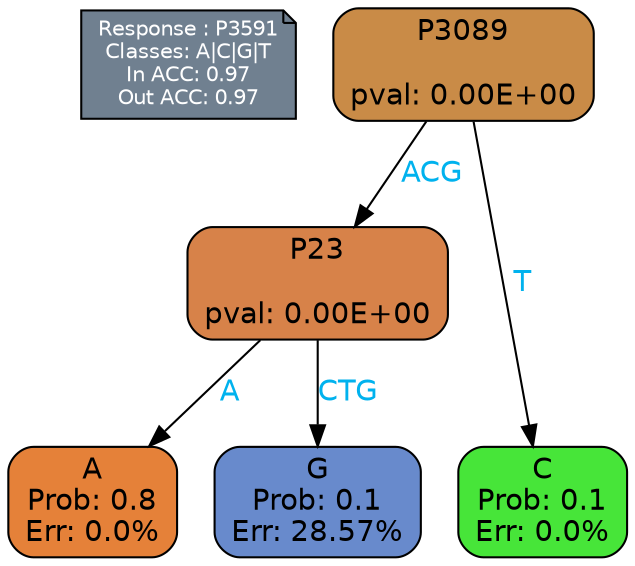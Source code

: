 digraph Tree {
node [shape=box, style="filled, rounded", color="black", fontname=helvetica] ;
graph [ranksep=equally, splines=polylines, bgcolor=transparent, dpi=600] ;
edge [fontname=helvetica] ;
LEGEND [label="Response : P3591
Classes: A|C|G|T
In ACC: 0.97
Out ACC: 0.97
",shape=note,align=left,style=filled,fillcolor="slategray",fontcolor="white",fontsize=10];1 [label="P3089

pval: 0.00E+00", fillcolor="#c98b47"] ;
2 [label="P23

pval: 0.00E+00", fillcolor="#d78249"] ;
3 [label="A
Prob: 0.8
Err: 0.0%", fillcolor="#e58139"] ;
4 [label="G
Prob: 0.1
Err: 28.57%", fillcolor="#688acc"] ;
5 [label="C
Prob: 0.1
Err: 0.0%", fillcolor="#47e539"] ;
1 -> 2 [label="ACG",fontcolor=deepskyblue2] ;
1 -> 5 [label="T",fontcolor=deepskyblue2] ;
2 -> 3 [label="A",fontcolor=deepskyblue2] ;
2 -> 4 [label="CTG",fontcolor=deepskyblue2] ;
{rank = same; 3;4;5;}{rank = same; LEGEND;1;}}